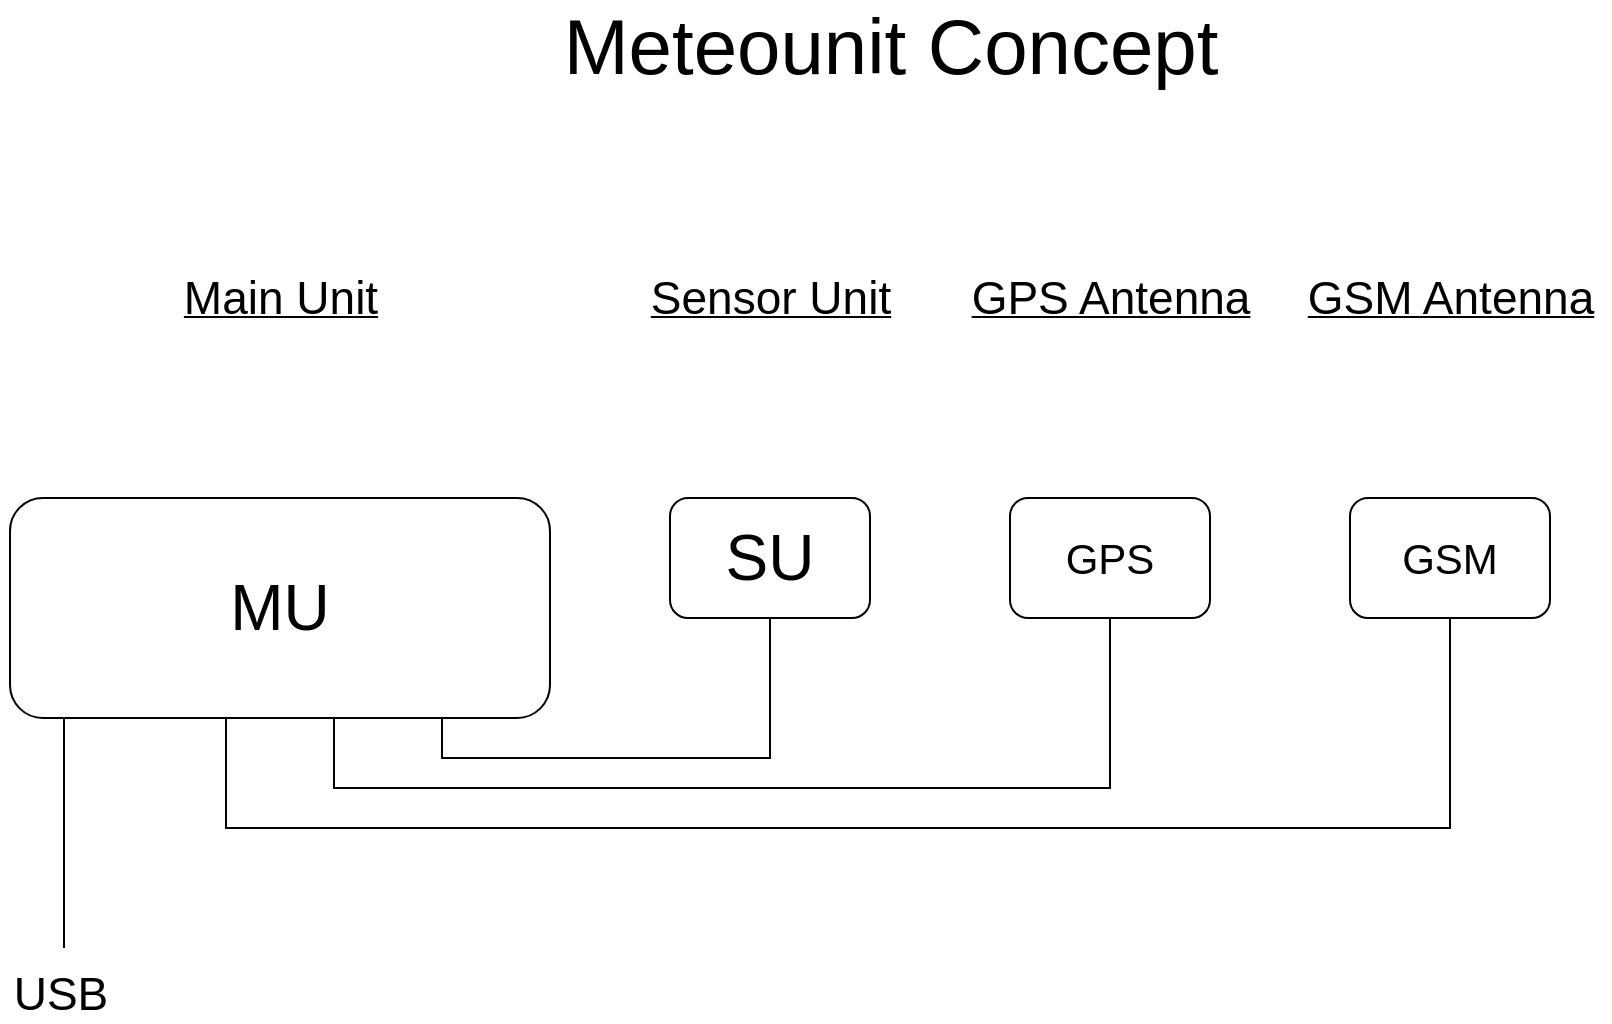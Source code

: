 <mxfile version="14.6.13" type="device"><diagram id="mfDfW273VhxnGWXSmist" name="Concept"><mxGraphModel dx="1422" dy="776" grid="1" gridSize="10" guides="1" tooltips="1" connect="1" arrows="1" fold="1" page="1" pageScale="1" pageWidth="1169" pageHeight="827" math="0" shadow="0"><root><mxCell id="0"/><mxCell id="1" parent="0"/><mxCell id="Jzv6vg8NWr7rJSnO_CfT-1" value="&lt;div style=&quot;font-size: 39px&quot;&gt;&lt;font style=&quot;font-size: 39px&quot;&gt;Meteounit Concept&lt;/font&gt;&lt;/div&gt;" style="text;html=1;resizable=0;autosize=1;align=center;verticalAlign=middle;points=[];fillColor=none;strokeColor=none;rounded=0;" vertex="1" parent="1"><mxGeometry x="390" y="20" width="340" height="20" as="geometry"/></mxCell><mxCell id="Jzv6vg8NWr7rJSnO_CfT-14" style="edgeStyle=orthogonalEdgeStyle;rounded=0;orthogonalLoop=1;jettySize=auto;html=1;exitX=0.8;exitY=1;exitDx=0;exitDy=0;entryX=0.5;entryY=1;entryDx=0;entryDy=0;endArrow=none;endFill=0;" edge="1" parent="1" source="Jzv6vg8NWr7rJSnO_CfT-4" target="Jzv6vg8NWr7rJSnO_CfT-5"><mxGeometry relative="1" as="geometry"/></mxCell><mxCell id="Jzv6vg8NWr7rJSnO_CfT-15" style="edgeStyle=orthogonalEdgeStyle;rounded=0;orthogonalLoop=1;jettySize=auto;html=1;exitX=0.6;exitY=1;exitDx=0;exitDy=0;entryX=0.5;entryY=1;entryDx=0;entryDy=0;endArrow=none;endFill=0;" edge="1" parent="1" source="Jzv6vg8NWr7rJSnO_CfT-4" target="Jzv6vg8NWr7rJSnO_CfT-10"><mxGeometry relative="1" as="geometry"><Array as="points"><mxPoint x="282" y="400"/><mxPoint x="670" y="400"/></Array></mxGeometry></mxCell><mxCell id="Jzv6vg8NWr7rJSnO_CfT-16" style="edgeStyle=orthogonalEdgeStyle;rounded=0;orthogonalLoop=1;jettySize=auto;html=1;exitX=0.4;exitY=1;exitDx=0;exitDy=0;entryX=0.5;entryY=1;entryDx=0;entryDy=0;endArrow=none;endFill=0;" edge="1" parent="1" source="Jzv6vg8NWr7rJSnO_CfT-4" target="Jzv6vg8NWr7rJSnO_CfT-11"><mxGeometry relative="1" as="geometry"><Array as="points"><mxPoint x="228" y="420"/><mxPoint x="840" y="420"/></Array></mxGeometry></mxCell><mxCell id="Jzv6vg8NWr7rJSnO_CfT-17" style="edgeStyle=orthogonalEdgeStyle;rounded=0;orthogonalLoop=1;jettySize=auto;html=1;exitX=0.1;exitY=1;exitDx=0;exitDy=0;endArrow=none;endFill=0;" edge="1" parent="1" source="Jzv6vg8NWr7rJSnO_CfT-4"><mxGeometry relative="1" as="geometry"><mxPoint x="147" y="480" as="targetPoint"/></mxGeometry></mxCell><mxCell id="Jzv6vg8NWr7rJSnO_CfT-4" value="&lt;font style=&quot;font-size: 32px&quot;&gt;MU&lt;/font&gt;" style="rounded=1;whiteSpace=wrap;html=1;points=[[0.8, 1.0], [0.6, 1.0], [0.4, 1.0], [0.1, 1.0]]" vertex="1" parent="1"><mxGeometry x="120" y="255" width="270" height="110" as="geometry"/></mxCell><mxCell id="Jzv6vg8NWr7rJSnO_CfT-5" value="&lt;font style=&quot;font-size: 32px&quot;&gt;SU&lt;/font&gt;" style="rounded=1;whiteSpace=wrap;html=1;" vertex="1" parent="1"><mxGeometry x="450" y="255" width="100" height="60" as="geometry"/></mxCell><mxCell id="Jzv6vg8NWr7rJSnO_CfT-6" value="&lt;div&gt;&lt;u&gt;&lt;font style=&quot;font-size: 23px&quot;&gt;Main Unit&lt;/font&gt;&lt;/u&gt;&lt;/div&gt;" style="text;html=1;resizable=0;autosize=1;align=center;verticalAlign=middle;points=[];fillColor=none;strokeColor=none;rounded=0;" vertex="1" parent="1"><mxGeometry x="200" y="145" width="110" height="20" as="geometry"/></mxCell><mxCell id="Jzv6vg8NWr7rJSnO_CfT-7" value="&lt;u&gt;&lt;font style=&quot;font-size: 23px&quot;&gt;Sensor Unit&lt;/font&gt;&lt;/u&gt;" style="text;html=1;resizable=0;autosize=1;align=center;verticalAlign=middle;points=[];fillColor=none;strokeColor=none;rounded=0;" vertex="1" parent="1"><mxGeometry x="430" y="145" width="140" height="20" as="geometry"/></mxCell><mxCell id="Jzv6vg8NWr7rJSnO_CfT-10" value="&lt;font style=&quot;font-size: 21px&quot;&gt;GPS&lt;/font&gt;" style="rounded=1;whiteSpace=wrap;html=1;" vertex="1" parent="1"><mxGeometry x="620" y="255" width="100" height="60" as="geometry"/></mxCell><mxCell id="Jzv6vg8NWr7rJSnO_CfT-11" value="&lt;font style=&quot;font-size: 21px&quot;&gt;GSM&lt;/font&gt;" style="rounded=1;whiteSpace=wrap;html=1;" vertex="1" parent="1"><mxGeometry x="790" y="255" width="100" height="60" as="geometry"/></mxCell><mxCell id="Jzv6vg8NWr7rJSnO_CfT-12" value="&lt;u&gt;&lt;font style=&quot;font-size: 23px&quot;&gt;GPS Antenna&lt;br&gt;&lt;/font&gt;&lt;/u&gt;" style="text;html=1;resizable=0;autosize=1;align=center;verticalAlign=middle;points=[];fillColor=none;strokeColor=none;rounded=0;" vertex="1" parent="1"><mxGeometry x="590" y="145" width="160" height="20" as="geometry"/></mxCell><mxCell id="Jzv6vg8NWr7rJSnO_CfT-13" value="&lt;u&gt;&lt;font style=&quot;font-size: 23px&quot;&gt;GSM Antenna&lt;/font&gt;&lt;/u&gt;" style="text;html=1;resizable=0;autosize=1;align=center;verticalAlign=middle;points=[];fillColor=none;strokeColor=none;rounded=0;" vertex="1" parent="1"><mxGeometry x="760" y="145" width="160" height="20" as="geometry"/></mxCell><mxCell id="Jzv6vg8NWr7rJSnO_CfT-18" value="&lt;font style=&quot;font-size: 23px&quot;&gt;USB&lt;/font&gt;" style="text;html=1;resizable=0;autosize=1;align=center;verticalAlign=middle;points=[];fillColor=none;strokeColor=none;rounded=0;" vertex="1" parent="1"><mxGeometry x="115" y="493" width="60" height="20" as="geometry"/></mxCell></root></mxGraphModel></diagram></mxfile>